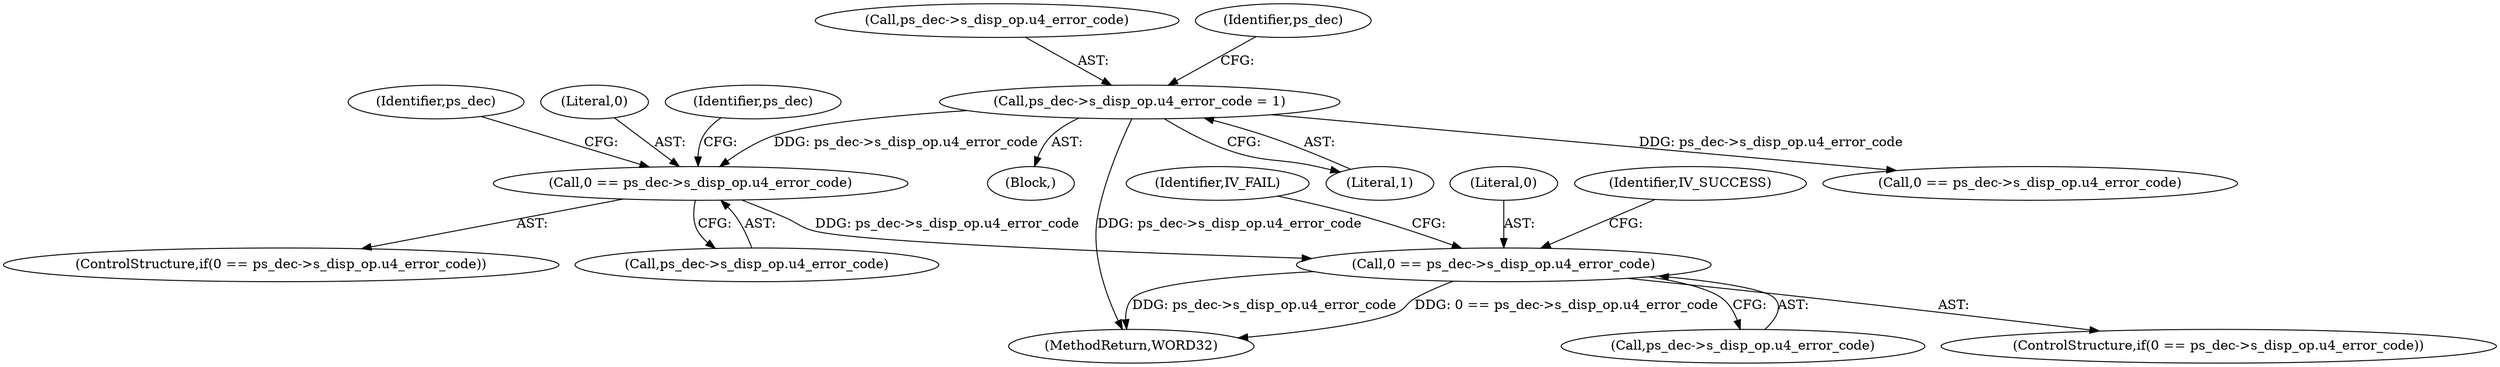 digraph "0_Android_7554755536019e439433c515eeb44e701fb3bfb2@pointer" {
"1000876" [label="(Call,0 == ps_dec->s_disp_op.u4_error_code)"];
"1000723" [label="(Call,0 == ps_dec->s_disp_op.u4_error_code)"];
"1000342" [label="(Call,ps_dec->s_disp_op.u4_error_code = 1)"];
"1000876" [label="(Call,0 == ps_dec->s_disp_op.u4_error_code)"];
"1000724" [label="(Literal,0)"];
"1000888" [label="(Identifier,IV_FAIL)"];
"1000770" [label="(Identifier,ps_dec)"];
"1000878" [label="(Call,ps_dec->s_disp_op.u4_error_code)"];
"1000343" [label="(Call,ps_dec->s_disp_op.u4_error_code)"];
"1000351" [label="(Identifier,ps_dec)"];
"1002142" [label="(MethodReturn,WORD32)"];
"1000875" [label="(ControlStructure,if(0 == ps_dec->s_disp_op.u4_error_code))"];
"1000725" [label="(Call,ps_dec->s_disp_op.u4_error_code)"];
"1000151" [label="(Block,)"];
"1000877" [label="(Literal,0)"];
"1000722" [label="(ControlStructure,if(0 == ps_dec->s_disp_op.u4_error_code))"];
"1000342" [label="(Call,ps_dec->s_disp_op.u4_error_code = 1)"];
"1000348" [label="(Literal,1)"];
"1000733" [label="(Identifier,ps_dec)"];
"1002004" [label="(Call,0 == ps_dec->s_disp_op.u4_error_code)"];
"1000885" [label="(Identifier,IV_SUCCESS)"];
"1000723" [label="(Call,0 == ps_dec->s_disp_op.u4_error_code)"];
"1000876" -> "1000875"  [label="AST: "];
"1000876" -> "1000878"  [label="CFG: "];
"1000877" -> "1000876"  [label="AST: "];
"1000878" -> "1000876"  [label="AST: "];
"1000885" -> "1000876"  [label="CFG: "];
"1000888" -> "1000876"  [label="CFG: "];
"1000876" -> "1002142"  [label="DDG: ps_dec->s_disp_op.u4_error_code"];
"1000876" -> "1002142"  [label="DDG: 0 == ps_dec->s_disp_op.u4_error_code"];
"1000723" -> "1000876"  [label="DDG: ps_dec->s_disp_op.u4_error_code"];
"1000723" -> "1000722"  [label="AST: "];
"1000723" -> "1000725"  [label="CFG: "];
"1000724" -> "1000723"  [label="AST: "];
"1000725" -> "1000723"  [label="AST: "];
"1000733" -> "1000723"  [label="CFG: "];
"1000770" -> "1000723"  [label="CFG: "];
"1000342" -> "1000723"  [label="DDG: ps_dec->s_disp_op.u4_error_code"];
"1000342" -> "1000151"  [label="AST: "];
"1000342" -> "1000348"  [label="CFG: "];
"1000343" -> "1000342"  [label="AST: "];
"1000348" -> "1000342"  [label="AST: "];
"1000351" -> "1000342"  [label="CFG: "];
"1000342" -> "1002142"  [label="DDG: ps_dec->s_disp_op.u4_error_code"];
"1000342" -> "1002004"  [label="DDG: ps_dec->s_disp_op.u4_error_code"];
}
